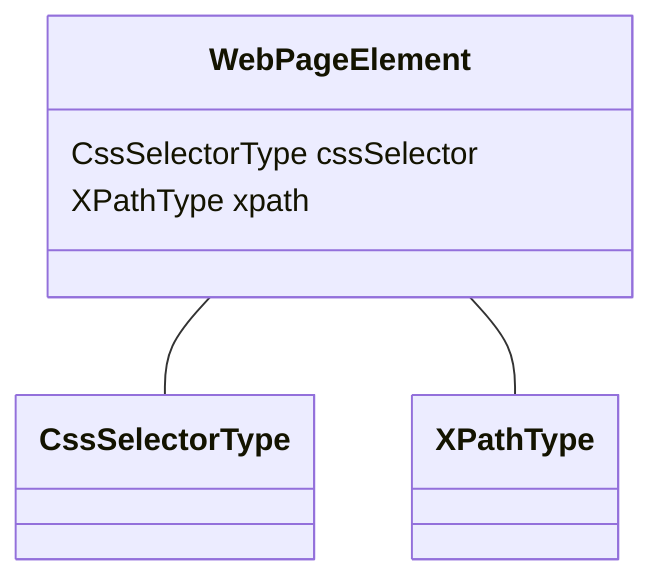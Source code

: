 classDiagram
  WebPageElement -- CssSelectorType
  WebPageElement -- XPathType


class WebPageElement {

  CssSelectorType cssSelector
  XPathType xpath

 }